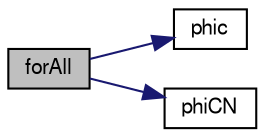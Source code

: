 digraph "forAll"
{
  bgcolor="transparent";
  edge [fontname="FreeSans",fontsize="10",labelfontname="FreeSans",labelfontsize="10"];
  node [fontname="FreeSans",fontsize="10",shape=record];
  rankdir="LR";
  Node70 [label="forAll",height=0.2,width=0.4,color="black", fillcolor="grey75", style="filled", fontcolor="black"];
  Node70 -> Node71 [color="midnightblue",fontsize="10",style="solid",fontname="FreeSans"];
  Node71 [label="phic",height=0.2,width=0.4,color="black",URL="$a38567.html#ac7f14006dc784f03f9abe2f7ce7f4e61"];
  Node70 -> Node72 [color="midnightblue",fontsize="10",style="solid",fontname="FreeSans"];
  Node72 [label="phiCN",height=0.2,width=0.4,color="black",URL="$a38567.html#a3da4a26ffe5c17f4227e0e2ae741a4ed"];
}
